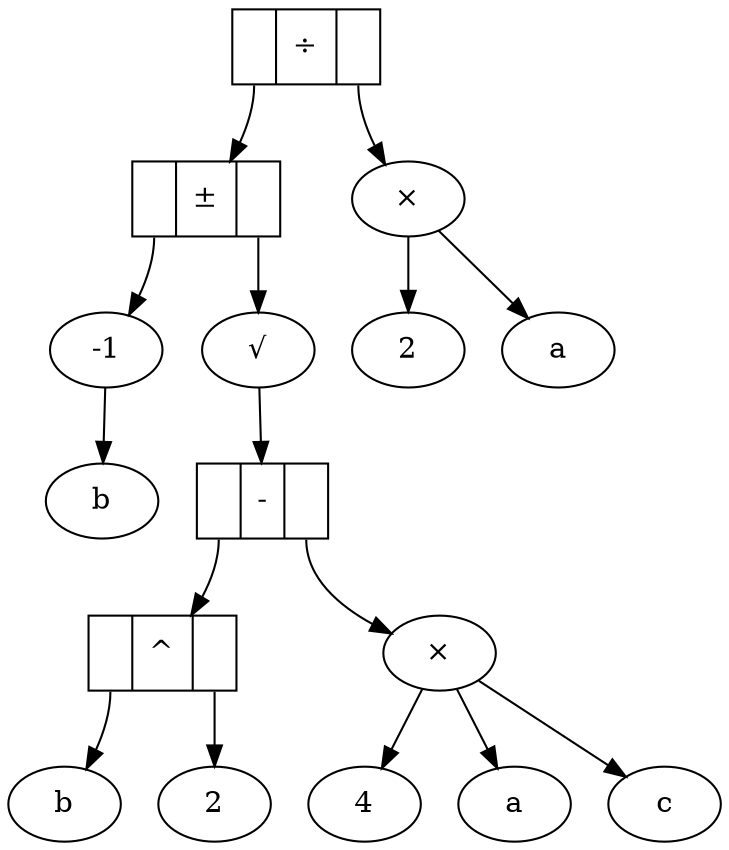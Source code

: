 strict digraph quadFormula {
uminus [label="-1"];
pm [shape=record,label="<0>|&plusmn;|<1>"];
sqrt [label="&radic;"];
pow [label="^"];
minus [shape=record,label="<0>|-|<1>"];
four [label="4"];
mult1 [label="&times;"];
div [shape=record,label="<0>|&divide;|<1>"];
two1, two2 [label="2"];
mult2 [label="&times;"];
pow [shape=record, label="<pow0> | ^ | <pow1>"];
b1, b2 [label="b"];
a1, a2 [label="a"];
c [label="c"];
div:0 -> pm;
div:1 -> mult2;
pm:0 -> uminus;
pm:1 -> sqrt;
uminus -> b1;
sqrt -> minus;
minus:0 -> pow;
minus:1 -> mult1;
pow:pow0 -> b2;
pow:pow1 -> two1;
mult1 -> {four, a1, c};
mult2 -> {two2, a2};
}